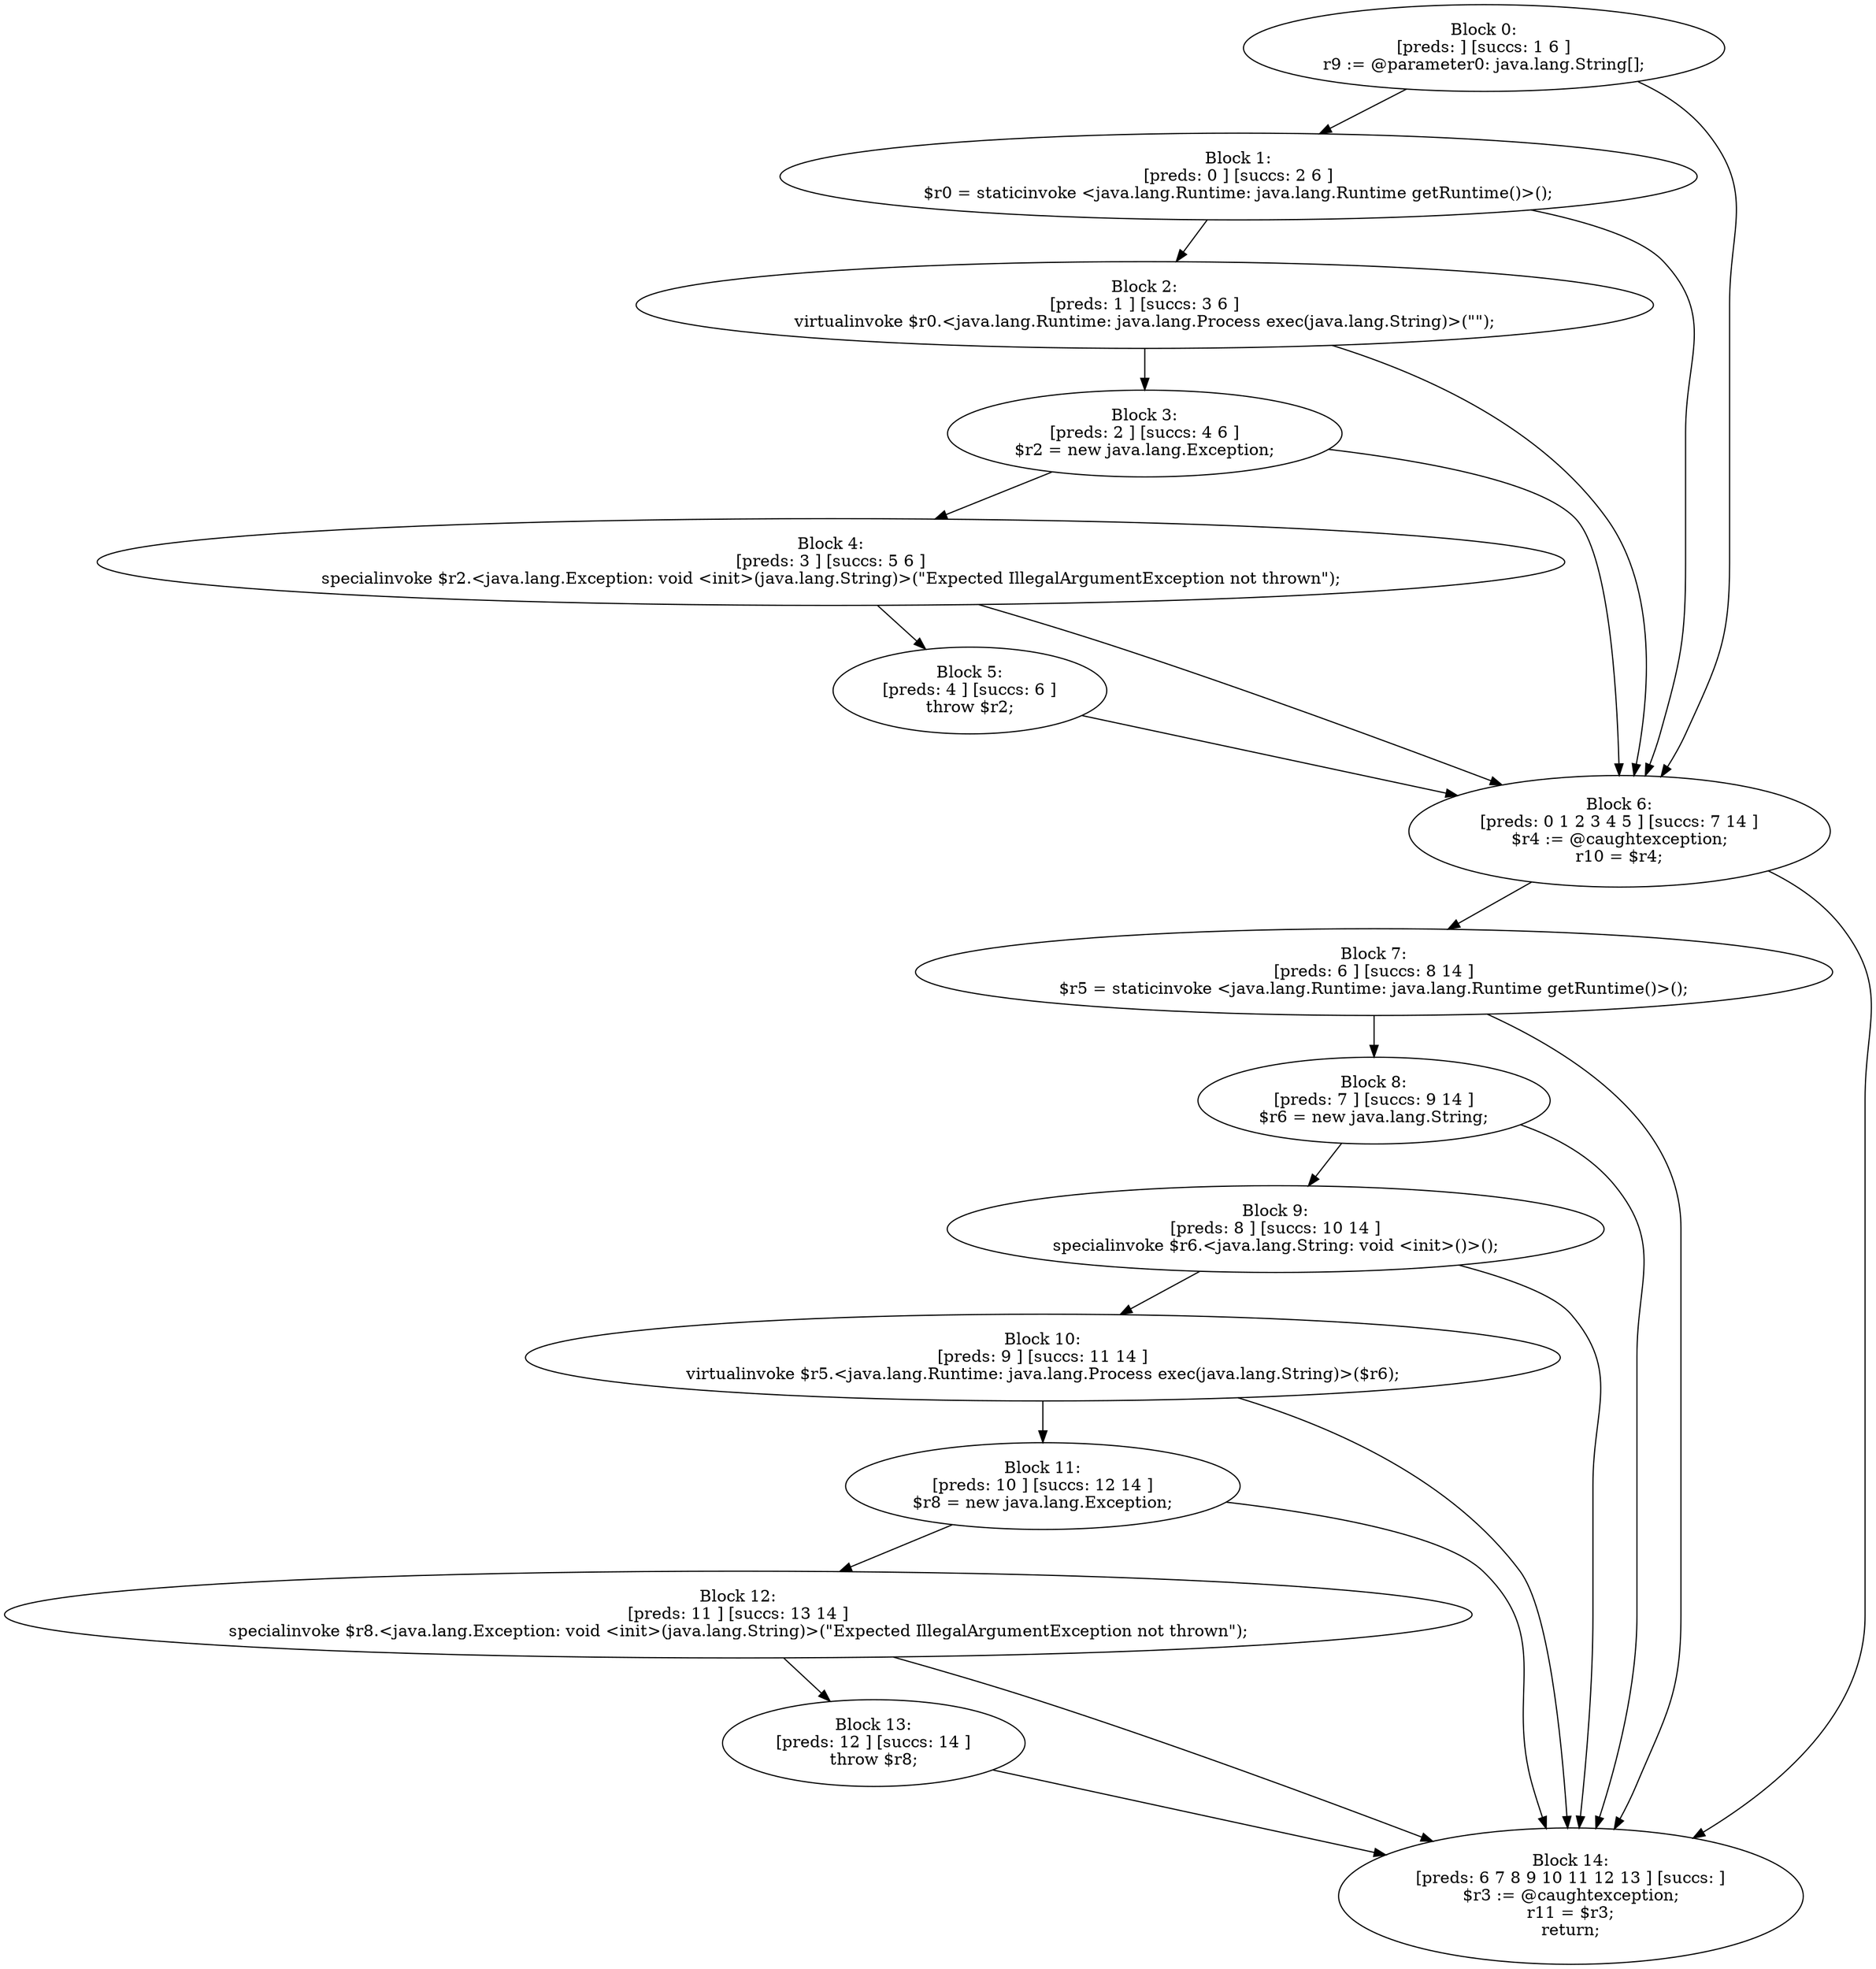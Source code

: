 digraph "unitGraph" {
    "Block 0:
[preds: ] [succs: 1 6 ]
r9 := @parameter0: java.lang.String[];
"
    "Block 1:
[preds: 0 ] [succs: 2 6 ]
$r0 = staticinvoke <java.lang.Runtime: java.lang.Runtime getRuntime()>();
"
    "Block 2:
[preds: 1 ] [succs: 3 6 ]
virtualinvoke $r0.<java.lang.Runtime: java.lang.Process exec(java.lang.String)>(\"\");
"
    "Block 3:
[preds: 2 ] [succs: 4 6 ]
$r2 = new java.lang.Exception;
"
    "Block 4:
[preds: 3 ] [succs: 5 6 ]
specialinvoke $r2.<java.lang.Exception: void <init>(java.lang.String)>(\"Expected IllegalArgumentException not thrown\");
"
    "Block 5:
[preds: 4 ] [succs: 6 ]
throw $r2;
"
    "Block 6:
[preds: 0 1 2 3 4 5 ] [succs: 7 14 ]
$r4 := @caughtexception;
r10 = $r4;
"
    "Block 7:
[preds: 6 ] [succs: 8 14 ]
$r5 = staticinvoke <java.lang.Runtime: java.lang.Runtime getRuntime()>();
"
    "Block 8:
[preds: 7 ] [succs: 9 14 ]
$r6 = new java.lang.String;
"
    "Block 9:
[preds: 8 ] [succs: 10 14 ]
specialinvoke $r6.<java.lang.String: void <init>()>();
"
    "Block 10:
[preds: 9 ] [succs: 11 14 ]
virtualinvoke $r5.<java.lang.Runtime: java.lang.Process exec(java.lang.String)>($r6);
"
    "Block 11:
[preds: 10 ] [succs: 12 14 ]
$r8 = new java.lang.Exception;
"
    "Block 12:
[preds: 11 ] [succs: 13 14 ]
specialinvoke $r8.<java.lang.Exception: void <init>(java.lang.String)>(\"Expected IllegalArgumentException not thrown\");
"
    "Block 13:
[preds: 12 ] [succs: 14 ]
throw $r8;
"
    "Block 14:
[preds: 6 7 8 9 10 11 12 13 ] [succs: ]
$r3 := @caughtexception;
r11 = $r3;
return;
"
    "Block 0:
[preds: ] [succs: 1 6 ]
r9 := @parameter0: java.lang.String[];
"->"Block 1:
[preds: 0 ] [succs: 2 6 ]
$r0 = staticinvoke <java.lang.Runtime: java.lang.Runtime getRuntime()>();
";
    "Block 0:
[preds: ] [succs: 1 6 ]
r9 := @parameter0: java.lang.String[];
"->"Block 6:
[preds: 0 1 2 3 4 5 ] [succs: 7 14 ]
$r4 := @caughtexception;
r10 = $r4;
";
    "Block 1:
[preds: 0 ] [succs: 2 6 ]
$r0 = staticinvoke <java.lang.Runtime: java.lang.Runtime getRuntime()>();
"->"Block 2:
[preds: 1 ] [succs: 3 6 ]
virtualinvoke $r0.<java.lang.Runtime: java.lang.Process exec(java.lang.String)>(\"\");
";
    "Block 1:
[preds: 0 ] [succs: 2 6 ]
$r0 = staticinvoke <java.lang.Runtime: java.lang.Runtime getRuntime()>();
"->"Block 6:
[preds: 0 1 2 3 4 5 ] [succs: 7 14 ]
$r4 := @caughtexception;
r10 = $r4;
";
    "Block 2:
[preds: 1 ] [succs: 3 6 ]
virtualinvoke $r0.<java.lang.Runtime: java.lang.Process exec(java.lang.String)>(\"\");
"->"Block 3:
[preds: 2 ] [succs: 4 6 ]
$r2 = new java.lang.Exception;
";
    "Block 2:
[preds: 1 ] [succs: 3 6 ]
virtualinvoke $r0.<java.lang.Runtime: java.lang.Process exec(java.lang.String)>(\"\");
"->"Block 6:
[preds: 0 1 2 3 4 5 ] [succs: 7 14 ]
$r4 := @caughtexception;
r10 = $r4;
";
    "Block 3:
[preds: 2 ] [succs: 4 6 ]
$r2 = new java.lang.Exception;
"->"Block 4:
[preds: 3 ] [succs: 5 6 ]
specialinvoke $r2.<java.lang.Exception: void <init>(java.lang.String)>(\"Expected IllegalArgumentException not thrown\");
";
    "Block 3:
[preds: 2 ] [succs: 4 6 ]
$r2 = new java.lang.Exception;
"->"Block 6:
[preds: 0 1 2 3 4 5 ] [succs: 7 14 ]
$r4 := @caughtexception;
r10 = $r4;
";
    "Block 4:
[preds: 3 ] [succs: 5 6 ]
specialinvoke $r2.<java.lang.Exception: void <init>(java.lang.String)>(\"Expected IllegalArgumentException not thrown\");
"->"Block 5:
[preds: 4 ] [succs: 6 ]
throw $r2;
";
    "Block 4:
[preds: 3 ] [succs: 5 6 ]
specialinvoke $r2.<java.lang.Exception: void <init>(java.lang.String)>(\"Expected IllegalArgumentException not thrown\");
"->"Block 6:
[preds: 0 1 2 3 4 5 ] [succs: 7 14 ]
$r4 := @caughtexception;
r10 = $r4;
";
    "Block 5:
[preds: 4 ] [succs: 6 ]
throw $r2;
"->"Block 6:
[preds: 0 1 2 3 4 5 ] [succs: 7 14 ]
$r4 := @caughtexception;
r10 = $r4;
";
    "Block 6:
[preds: 0 1 2 3 4 5 ] [succs: 7 14 ]
$r4 := @caughtexception;
r10 = $r4;
"->"Block 7:
[preds: 6 ] [succs: 8 14 ]
$r5 = staticinvoke <java.lang.Runtime: java.lang.Runtime getRuntime()>();
";
    "Block 6:
[preds: 0 1 2 3 4 5 ] [succs: 7 14 ]
$r4 := @caughtexception;
r10 = $r4;
"->"Block 14:
[preds: 6 7 8 9 10 11 12 13 ] [succs: ]
$r3 := @caughtexception;
r11 = $r3;
return;
";
    "Block 7:
[preds: 6 ] [succs: 8 14 ]
$r5 = staticinvoke <java.lang.Runtime: java.lang.Runtime getRuntime()>();
"->"Block 8:
[preds: 7 ] [succs: 9 14 ]
$r6 = new java.lang.String;
";
    "Block 7:
[preds: 6 ] [succs: 8 14 ]
$r5 = staticinvoke <java.lang.Runtime: java.lang.Runtime getRuntime()>();
"->"Block 14:
[preds: 6 7 8 9 10 11 12 13 ] [succs: ]
$r3 := @caughtexception;
r11 = $r3;
return;
";
    "Block 8:
[preds: 7 ] [succs: 9 14 ]
$r6 = new java.lang.String;
"->"Block 9:
[preds: 8 ] [succs: 10 14 ]
specialinvoke $r6.<java.lang.String: void <init>()>();
";
    "Block 8:
[preds: 7 ] [succs: 9 14 ]
$r6 = new java.lang.String;
"->"Block 14:
[preds: 6 7 8 9 10 11 12 13 ] [succs: ]
$r3 := @caughtexception;
r11 = $r3;
return;
";
    "Block 9:
[preds: 8 ] [succs: 10 14 ]
specialinvoke $r6.<java.lang.String: void <init>()>();
"->"Block 10:
[preds: 9 ] [succs: 11 14 ]
virtualinvoke $r5.<java.lang.Runtime: java.lang.Process exec(java.lang.String)>($r6);
";
    "Block 9:
[preds: 8 ] [succs: 10 14 ]
specialinvoke $r6.<java.lang.String: void <init>()>();
"->"Block 14:
[preds: 6 7 8 9 10 11 12 13 ] [succs: ]
$r3 := @caughtexception;
r11 = $r3;
return;
";
    "Block 10:
[preds: 9 ] [succs: 11 14 ]
virtualinvoke $r5.<java.lang.Runtime: java.lang.Process exec(java.lang.String)>($r6);
"->"Block 11:
[preds: 10 ] [succs: 12 14 ]
$r8 = new java.lang.Exception;
";
    "Block 10:
[preds: 9 ] [succs: 11 14 ]
virtualinvoke $r5.<java.lang.Runtime: java.lang.Process exec(java.lang.String)>($r6);
"->"Block 14:
[preds: 6 7 8 9 10 11 12 13 ] [succs: ]
$r3 := @caughtexception;
r11 = $r3;
return;
";
    "Block 11:
[preds: 10 ] [succs: 12 14 ]
$r8 = new java.lang.Exception;
"->"Block 12:
[preds: 11 ] [succs: 13 14 ]
specialinvoke $r8.<java.lang.Exception: void <init>(java.lang.String)>(\"Expected IllegalArgumentException not thrown\");
";
    "Block 11:
[preds: 10 ] [succs: 12 14 ]
$r8 = new java.lang.Exception;
"->"Block 14:
[preds: 6 7 8 9 10 11 12 13 ] [succs: ]
$r3 := @caughtexception;
r11 = $r3;
return;
";
    "Block 12:
[preds: 11 ] [succs: 13 14 ]
specialinvoke $r8.<java.lang.Exception: void <init>(java.lang.String)>(\"Expected IllegalArgumentException not thrown\");
"->"Block 13:
[preds: 12 ] [succs: 14 ]
throw $r8;
";
    "Block 12:
[preds: 11 ] [succs: 13 14 ]
specialinvoke $r8.<java.lang.Exception: void <init>(java.lang.String)>(\"Expected IllegalArgumentException not thrown\");
"->"Block 14:
[preds: 6 7 8 9 10 11 12 13 ] [succs: ]
$r3 := @caughtexception;
r11 = $r3;
return;
";
    "Block 13:
[preds: 12 ] [succs: 14 ]
throw $r8;
"->"Block 14:
[preds: 6 7 8 9 10 11 12 13 ] [succs: ]
$r3 := @caughtexception;
r11 = $r3;
return;
";
}
